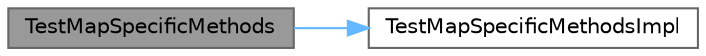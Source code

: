 digraph "TestMapSpecificMethods"
{
 // LATEX_PDF_SIZE
  bgcolor="transparent";
  edge [fontname=Helvetica,fontsize=10,labelfontname=Helvetica,labelfontsize=10];
  node [fontname=Helvetica,fontsize=10,shape=box,height=0.2,width=0.4];
  rankdir="LR";
  Node1 [id="Node000001",label="TestMapSpecificMethods",height=0.2,width=0.4,color="gray40", fillcolor="grey60", style="filled", fontcolor="black",tooltip=" "];
  Node1 -> Node2 [id="edge1_Node000001_Node000002",color="steelblue1",style="solid",tooltip=" "];
  Node2 [id="Node000002",label="TestMapSpecificMethodsImpl",height=0.2,width=0.4,color="grey40", fillcolor="white", style="filled",URL="$test__concurrent__associative__common_8h.html#aabb235f092c29d6ea7d4ae21848f3ccf",tooltip=" "];
}
